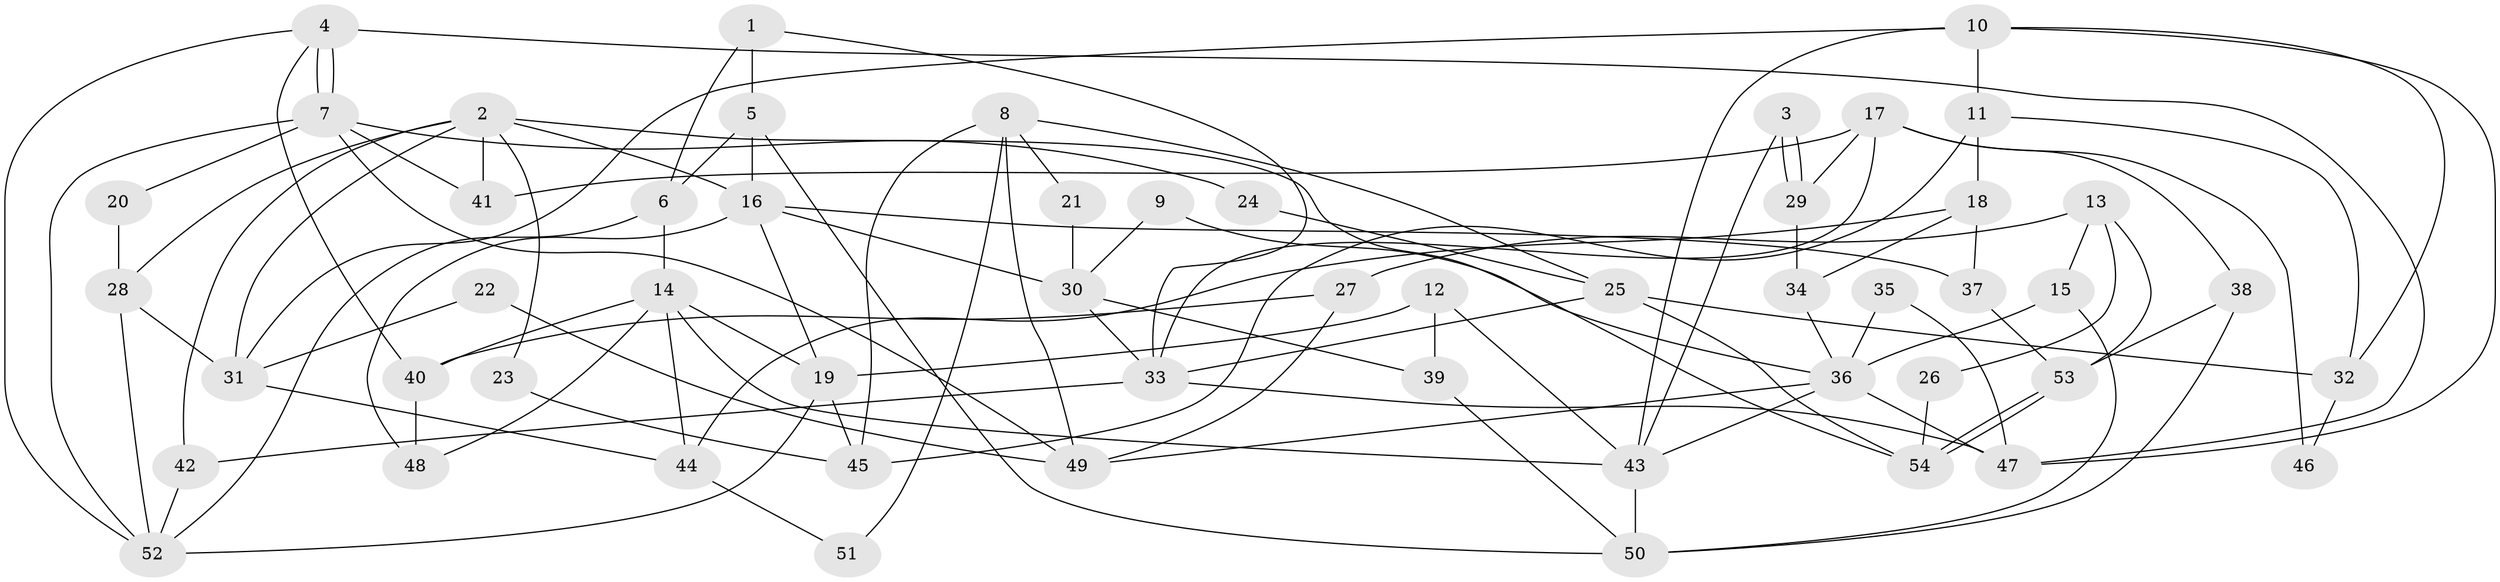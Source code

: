 // Generated by graph-tools (version 1.1) at 2025/01/03/09/25 03:01:57]
// undirected, 54 vertices, 108 edges
graph export_dot {
graph [start="1"]
  node [color=gray90,style=filled];
  1;
  2;
  3;
  4;
  5;
  6;
  7;
  8;
  9;
  10;
  11;
  12;
  13;
  14;
  15;
  16;
  17;
  18;
  19;
  20;
  21;
  22;
  23;
  24;
  25;
  26;
  27;
  28;
  29;
  30;
  31;
  32;
  33;
  34;
  35;
  36;
  37;
  38;
  39;
  40;
  41;
  42;
  43;
  44;
  45;
  46;
  47;
  48;
  49;
  50;
  51;
  52;
  53;
  54;
  1 -- 33;
  1 -- 5;
  1 -- 6;
  2 -- 31;
  2 -- 16;
  2 -- 23;
  2 -- 28;
  2 -- 41;
  2 -- 42;
  2 -- 54;
  3 -- 29;
  3 -- 29;
  3 -- 43;
  4 -- 47;
  4 -- 7;
  4 -- 7;
  4 -- 40;
  4 -- 52;
  5 -- 6;
  5 -- 50;
  5 -- 16;
  6 -- 52;
  6 -- 14;
  7 -- 52;
  7 -- 20;
  7 -- 24;
  7 -- 41;
  7 -- 49;
  8 -- 49;
  8 -- 25;
  8 -- 21;
  8 -- 45;
  8 -- 51;
  9 -- 30;
  9 -- 36;
  10 -- 11;
  10 -- 47;
  10 -- 31;
  10 -- 32;
  10 -- 43;
  11 -- 18;
  11 -- 32;
  11 -- 45;
  12 -- 19;
  12 -- 43;
  12 -- 39;
  13 -- 53;
  13 -- 27;
  13 -- 15;
  13 -- 26;
  14 -- 19;
  14 -- 40;
  14 -- 43;
  14 -- 44;
  14 -- 48;
  15 -- 50;
  15 -- 36;
  16 -- 48;
  16 -- 19;
  16 -- 30;
  16 -- 37;
  17 -- 29;
  17 -- 41;
  17 -- 33;
  17 -- 38;
  17 -- 46;
  18 -- 44;
  18 -- 37;
  18 -- 34;
  19 -- 45;
  19 -- 52;
  20 -- 28;
  21 -- 30;
  22 -- 49;
  22 -- 31;
  23 -- 45;
  24 -- 25;
  25 -- 33;
  25 -- 54;
  25 -- 32;
  26 -- 54;
  27 -- 40;
  27 -- 49;
  28 -- 52;
  28 -- 31;
  29 -- 34;
  30 -- 33;
  30 -- 39;
  31 -- 44;
  32 -- 46;
  33 -- 42;
  33 -- 47;
  34 -- 36;
  35 -- 36;
  35 -- 47;
  36 -- 43;
  36 -- 47;
  36 -- 49;
  37 -- 53;
  38 -- 50;
  38 -- 53;
  39 -- 50;
  40 -- 48;
  42 -- 52;
  43 -- 50;
  44 -- 51;
  53 -- 54;
  53 -- 54;
}
